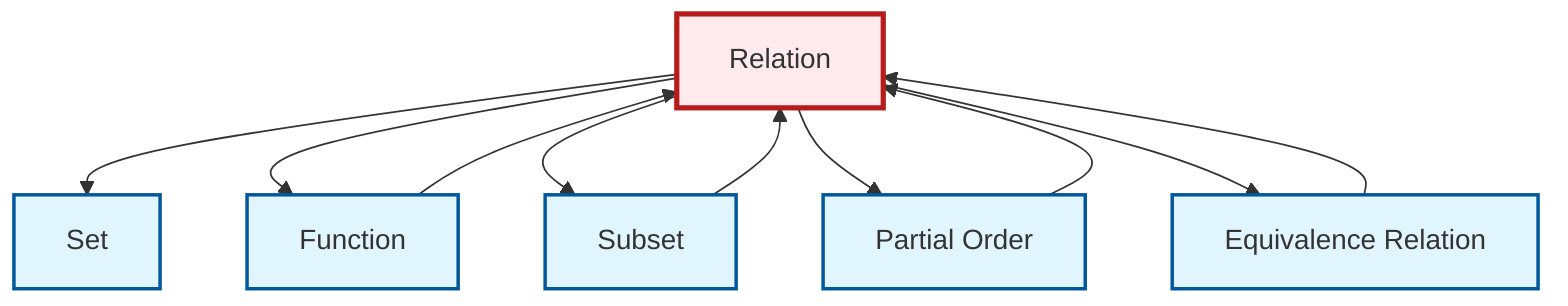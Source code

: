 graph TD
    classDef definition fill:#e1f5fe,stroke:#01579b,stroke-width:2px
    classDef theorem fill:#f3e5f5,stroke:#4a148c,stroke-width:2px
    classDef axiom fill:#fff3e0,stroke:#e65100,stroke-width:2px
    classDef example fill:#e8f5e9,stroke:#1b5e20,stroke-width:2px
    classDef current fill:#ffebee,stroke:#b71c1c,stroke-width:3px
    def-relation["Relation"]:::definition
    def-function["Function"]:::definition
    def-set["Set"]:::definition
    def-subset["Subset"]:::definition
    def-partial-order["Partial Order"]:::definition
    def-equivalence-relation["Equivalence Relation"]:::definition
    def-partial-order --> def-relation
    def-equivalence-relation --> def-relation
    def-relation --> def-set
    def-subset --> def-relation
    def-relation --> def-function
    def-relation --> def-subset
    def-function --> def-relation
    def-relation --> def-partial-order
    def-relation --> def-equivalence-relation
    class def-relation current